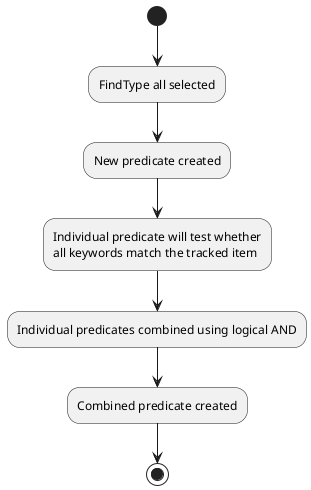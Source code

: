 @startuml
(*)  --> "FindType all selected"
--> New predicate created
--> "Individual predicate will test whether
all keywords match the tracked item"
--> Individual predicates combined using logical AND
--> Combined predicate created
-->(*)
@enduml
